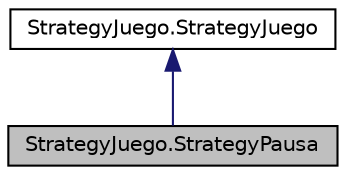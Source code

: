 digraph "StrategyJuego.StrategyPausa"
{
 // LATEX_PDF_SIZE
  edge [fontname="Helvetica",fontsize="10",labelfontname="Helvetica",labelfontsize="10"];
  node [fontname="Helvetica",fontsize="10",shape=record];
  Node1 [label="StrategyJuego.StrategyPausa",height=0.2,width=0.4,color="black", fillcolor="grey75", style="filled", fontcolor="black",tooltip=" "];
  Node2 -> Node1 [dir="back",color="midnightblue",fontsize="10",style="solid",fontname="Helvetica"];
  Node2 [label="StrategyJuego.StrategyJuego",height=0.2,width=0.4,color="black", fillcolor="white", style="filled",URL="$class_strategy_juego_1_1_strategy_juego.html",tooltip=" "];
}
